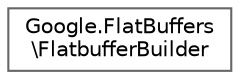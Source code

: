 digraph "Graphical Class Hierarchy"
{
 // LATEX_PDF_SIZE
  bgcolor="transparent";
  edge [fontname=Helvetica,fontsize=10,labelfontname=Helvetica,labelfontsize=10];
  node [fontname=Helvetica,fontsize=10,shape=box,height=0.2,width=0.4];
  rankdir="LR";
  Node0 [id="Node000000",label="Google.FlatBuffers\l\\FlatbufferBuilder",height=0.2,width=0.4,color="grey40", fillcolor="white", style="filled",URL="$classGoogle_1_1FlatBuffers_1_1FlatbufferBuilder.html",tooltip=" "];
}
